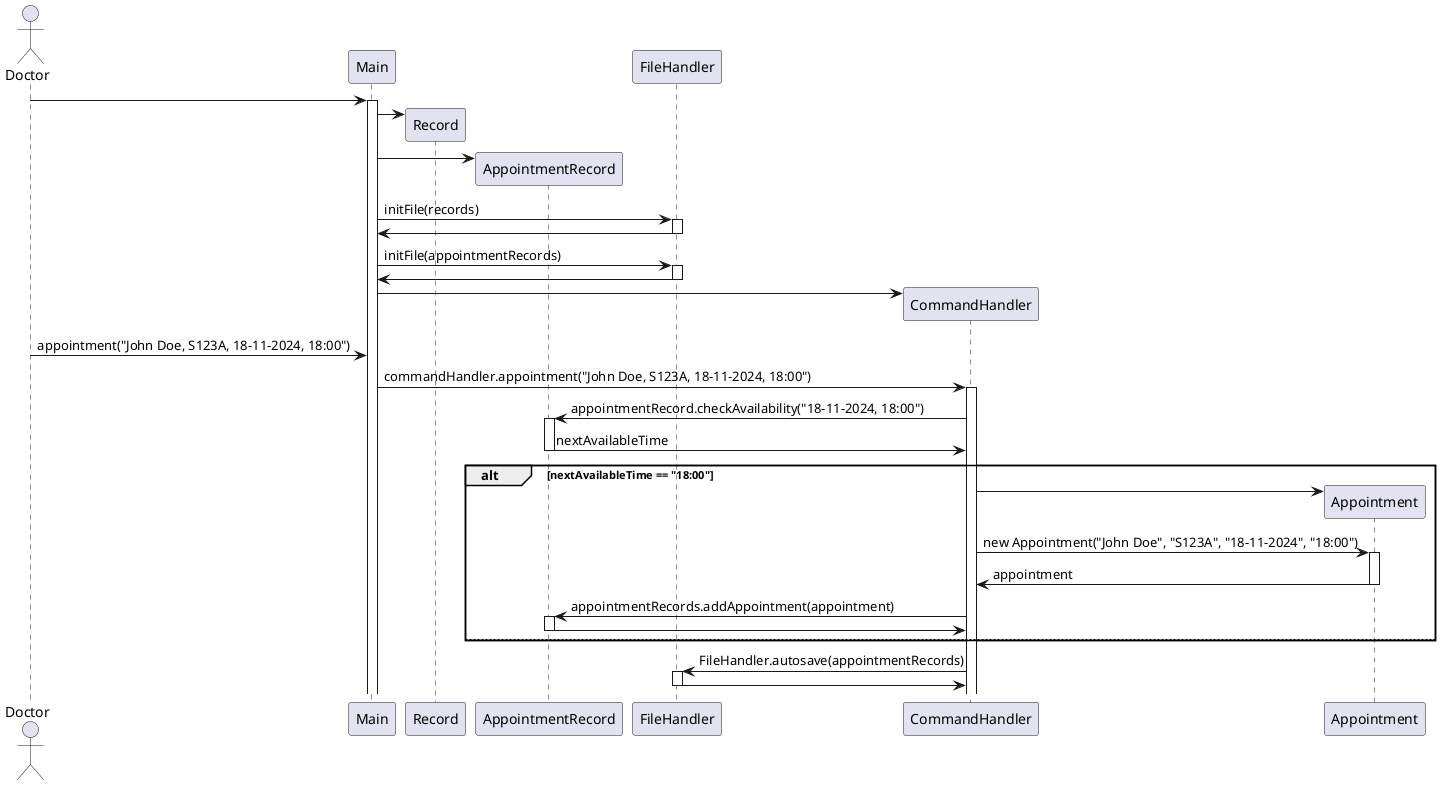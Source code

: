 @startuml
'https://plantuml.com/sequence-diagram

actor Doctor
Doctor -> Main ++
Main -> Record **
Main -> AppointmentRecord **
Main -> FileHandler ++ : initFile(records)
FileHandler -> Main -- :
Main -> FileHandler ++ : initFile(appointmentRecords)
FileHandler -> Main -- :
Main -> CommandHandler ** :
Doctor -> Main : appointment("John Doe, S123A, 18-11-2024, 18:00")
Main -> CommandHandler ++: commandHandler.appointment("John Doe, S123A, 18-11-2024, 18:00")
CommandHandler -> AppointmentRecord ++ : appointmentRecord.checkAvailability("18-11-2024, 18:00")
AppointmentRecord -> CommandHandler -- : nextAvailableTime
group alt [nextAvailableTime == "18:00"]
    CommandHandler -> Appointment **
    CommandHandler -> Appointment ++ : new Appointment("John Doe", "S123A", "18-11-2024", "18:00")
    Appointment -> CommandHandler -- : appointment

    CommandHandler -> AppointmentRecord ++ : appointmentRecords.addAppointment(appointment)
    AppointmentRecord -> CommandHandler --
    else
end
CommandHandler -> FileHandler ++ : FileHandler.autosave(appointmentRecords)
FileHandler -> CommandHandler --

@enduml